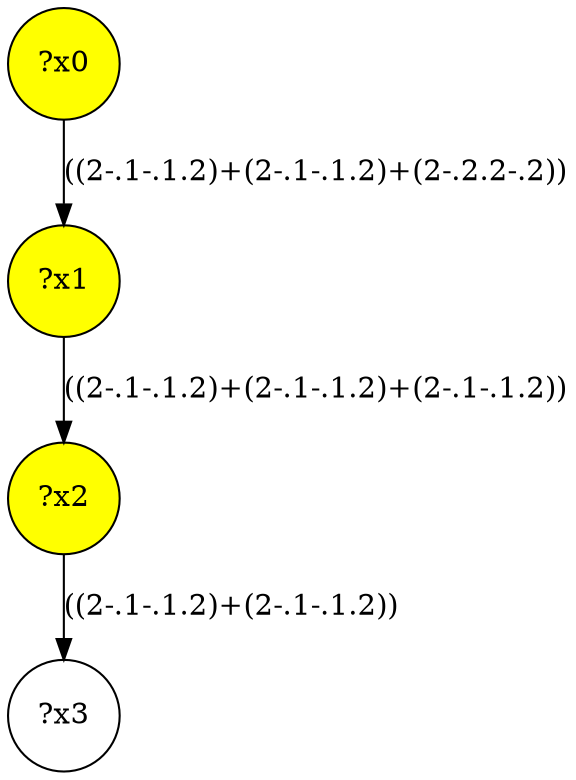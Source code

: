 digraph g {
	x1 [fillcolor="yellow", style="filled," shape=circle, label="?x1"];
	x0 [fillcolor="yellow", style="filled," shape=circle, label="?x0"];
	x2 [fillcolor="yellow", style="filled," shape=circle, label="?x2"];
	x0 -> x1 [label="((2-.1-.1.2)+(2-.1-.1.2)+(2-.2.2-.2))"];
	x1 -> x2 [label="((2-.1-.1.2)+(2-.1-.1.2)+(2-.1-.1.2))"];
	x3 [shape=circle, label="?x3"];
	x2 -> x3 [label="((2-.1-.1.2)+(2-.1-.1.2))"];
}
